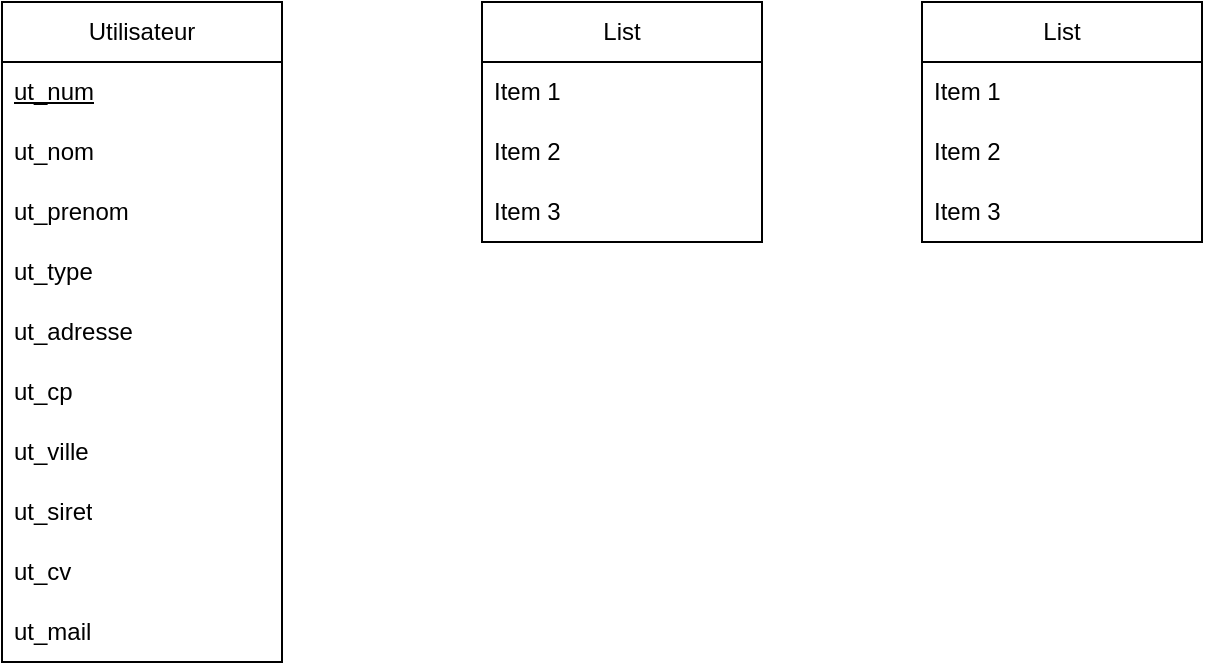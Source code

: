 <mxfile version="20.7.4" type="github">
  <diagram id="RKqH6QKQYmLNY-bdnL09" name="Page-1">
    <mxGraphModel dx="1194" dy="764" grid="1" gridSize="10" guides="1" tooltips="1" connect="1" arrows="1" fold="1" page="1" pageScale="1" pageWidth="827" pageHeight="1169" math="0" shadow="0">
      <root>
        <mxCell id="0" />
        <mxCell id="1" parent="0" />
        <mxCell id="12CUieCOk4w_82OdE9bO-1" value="List" style="swimlane;fontStyle=0;childLayout=stackLayout;horizontal=1;startSize=30;horizontalStack=0;resizeParent=1;resizeParentMax=0;resizeLast=0;collapsible=1;marginBottom=0;whiteSpace=wrap;html=1;" vertex="1" parent="1">
          <mxGeometry x="500" y="80" width="140" height="120" as="geometry" />
        </mxCell>
        <mxCell id="12CUieCOk4w_82OdE9bO-2" value="Item 1" style="text;strokeColor=none;fillColor=none;align=left;verticalAlign=middle;spacingLeft=4;spacingRight=4;overflow=hidden;points=[[0,0.5],[1,0.5]];portConstraint=eastwest;rotatable=0;whiteSpace=wrap;html=1;" vertex="1" parent="12CUieCOk4w_82OdE9bO-1">
          <mxGeometry y="30" width="140" height="30" as="geometry" />
        </mxCell>
        <mxCell id="12CUieCOk4w_82OdE9bO-3" value="Item 2" style="text;strokeColor=none;fillColor=none;align=left;verticalAlign=middle;spacingLeft=4;spacingRight=4;overflow=hidden;points=[[0,0.5],[1,0.5]];portConstraint=eastwest;rotatable=0;whiteSpace=wrap;html=1;" vertex="1" parent="12CUieCOk4w_82OdE9bO-1">
          <mxGeometry y="60" width="140" height="30" as="geometry" />
        </mxCell>
        <mxCell id="12CUieCOk4w_82OdE9bO-4" value="Item 3" style="text;strokeColor=none;fillColor=none;align=left;verticalAlign=middle;spacingLeft=4;spacingRight=4;overflow=hidden;points=[[0,0.5],[1,0.5]];portConstraint=eastwest;rotatable=0;whiteSpace=wrap;html=1;" vertex="1" parent="12CUieCOk4w_82OdE9bO-1">
          <mxGeometry y="90" width="140" height="30" as="geometry" />
        </mxCell>
        <mxCell id="12CUieCOk4w_82OdE9bO-5" value="List" style="swimlane;fontStyle=0;childLayout=stackLayout;horizontal=1;startSize=30;horizontalStack=0;resizeParent=1;resizeParentMax=0;resizeLast=0;collapsible=1;marginBottom=0;whiteSpace=wrap;html=1;" vertex="1" parent="1">
          <mxGeometry x="280" y="80" width="140" height="120" as="geometry" />
        </mxCell>
        <mxCell id="12CUieCOk4w_82OdE9bO-6" value="Item 1" style="text;strokeColor=none;fillColor=none;align=left;verticalAlign=middle;spacingLeft=4;spacingRight=4;overflow=hidden;points=[[0,0.5],[1,0.5]];portConstraint=eastwest;rotatable=0;whiteSpace=wrap;html=1;" vertex="1" parent="12CUieCOk4w_82OdE9bO-5">
          <mxGeometry y="30" width="140" height="30" as="geometry" />
        </mxCell>
        <mxCell id="12CUieCOk4w_82OdE9bO-7" value="Item 2" style="text;strokeColor=none;fillColor=none;align=left;verticalAlign=middle;spacingLeft=4;spacingRight=4;overflow=hidden;points=[[0,0.5],[1,0.5]];portConstraint=eastwest;rotatable=0;whiteSpace=wrap;html=1;" vertex="1" parent="12CUieCOk4w_82OdE9bO-5">
          <mxGeometry y="60" width="140" height="30" as="geometry" />
        </mxCell>
        <mxCell id="12CUieCOk4w_82OdE9bO-8" value="Item 3" style="text;strokeColor=none;fillColor=none;align=left;verticalAlign=middle;spacingLeft=4;spacingRight=4;overflow=hidden;points=[[0,0.5],[1,0.5]];portConstraint=eastwest;rotatable=0;whiteSpace=wrap;html=1;" vertex="1" parent="12CUieCOk4w_82OdE9bO-5">
          <mxGeometry y="90" width="140" height="30" as="geometry" />
        </mxCell>
        <mxCell id="12CUieCOk4w_82OdE9bO-9" value="Utilisateur" style="swimlane;fontStyle=0;childLayout=stackLayout;horizontal=1;startSize=30;horizontalStack=0;resizeParent=1;resizeParentMax=0;resizeLast=0;collapsible=1;marginBottom=0;whiteSpace=wrap;html=1;" vertex="1" parent="1">
          <mxGeometry x="40" y="80" width="140" height="330" as="geometry" />
        </mxCell>
        <mxCell id="12CUieCOk4w_82OdE9bO-10" value="&lt;u&gt;ut_num&lt;/u&gt;" style="text;strokeColor=none;fillColor=none;align=left;verticalAlign=middle;spacingLeft=4;spacingRight=4;overflow=hidden;points=[[0,0.5],[1,0.5]];portConstraint=eastwest;rotatable=0;whiteSpace=wrap;html=1;" vertex="1" parent="12CUieCOk4w_82OdE9bO-9">
          <mxGeometry y="30" width="140" height="30" as="geometry" />
        </mxCell>
        <mxCell id="12CUieCOk4w_82OdE9bO-11" value="ut_nom" style="text;strokeColor=none;fillColor=none;align=left;verticalAlign=middle;spacingLeft=4;spacingRight=4;overflow=hidden;points=[[0,0.5],[1,0.5]];portConstraint=eastwest;rotatable=0;whiteSpace=wrap;html=1;" vertex="1" parent="12CUieCOk4w_82OdE9bO-9">
          <mxGeometry y="60" width="140" height="30" as="geometry" />
        </mxCell>
        <mxCell id="12CUieCOk4w_82OdE9bO-12" value="ut_prenom" style="text;strokeColor=none;fillColor=none;align=left;verticalAlign=middle;spacingLeft=4;spacingRight=4;overflow=hidden;points=[[0,0.5],[1,0.5]];portConstraint=eastwest;rotatable=0;whiteSpace=wrap;html=1;" vertex="1" parent="12CUieCOk4w_82OdE9bO-9">
          <mxGeometry y="90" width="140" height="30" as="geometry" />
        </mxCell>
        <mxCell id="12CUieCOk4w_82OdE9bO-19" value="ut_type" style="text;strokeColor=none;fillColor=none;align=left;verticalAlign=middle;spacingLeft=4;spacingRight=4;overflow=hidden;points=[[0,0.5],[1,0.5]];portConstraint=eastwest;rotatable=0;whiteSpace=wrap;html=1;" vertex="1" parent="12CUieCOk4w_82OdE9bO-9">
          <mxGeometry y="120" width="140" height="30" as="geometry" />
        </mxCell>
        <mxCell id="12CUieCOk4w_82OdE9bO-18" value="ut_adresse" style="text;strokeColor=none;fillColor=none;align=left;verticalAlign=middle;spacingLeft=4;spacingRight=4;overflow=hidden;points=[[0,0.5],[1,0.5]];portConstraint=eastwest;rotatable=0;whiteSpace=wrap;html=1;" vertex="1" parent="12CUieCOk4w_82OdE9bO-9">
          <mxGeometry y="150" width="140" height="30" as="geometry" />
        </mxCell>
        <mxCell id="12CUieCOk4w_82OdE9bO-17" value="ut_cp" style="text;strokeColor=none;fillColor=none;align=left;verticalAlign=middle;spacingLeft=4;spacingRight=4;overflow=hidden;points=[[0,0.5],[1,0.5]];portConstraint=eastwest;rotatable=0;whiteSpace=wrap;html=1;" vertex="1" parent="12CUieCOk4w_82OdE9bO-9">
          <mxGeometry y="180" width="140" height="30" as="geometry" />
        </mxCell>
        <mxCell id="12CUieCOk4w_82OdE9bO-16" value="ut_ville" style="text;strokeColor=none;fillColor=none;align=left;verticalAlign=middle;spacingLeft=4;spacingRight=4;overflow=hidden;points=[[0,0.5],[1,0.5]];portConstraint=eastwest;rotatable=0;whiteSpace=wrap;html=1;" vertex="1" parent="12CUieCOk4w_82OdE9bO-9">
          <mxGeometry y="210" width="140" height="30" as="geometry" />
        </mxCell>
        <mxCell id="12CUieCOk4w_82OdE9bO-15" value="ut_siret" style="text;strokeColor=none;fillColor=none;align=left;verticalAlign=middle;spacingLeft=4;spacingRight=4;overflow=hidden;points=[[0,0.5],[1,0.5]];portConstraint=eastwest;rotatable=0;whiteSpace=wrap;html=1;" vertex="1" parent="12CUieCOk4w_82OdE9bO-9">
          <mxGeometry y="240" width="140" height="30" as="geometry" />
        </mxCell>
        <mxCell id="12CUieCOk4w_82OdE9bO-14" value="ut_cv" style="text;strokeColor=none;fillColor=none;align=left;verticalAlign=middle;spacingLeft=4;spacingRight=4;overflow=hidden;points=[[0,0.5],[1,0.5]];portConstraint=eastwest;rotatable=0;whiteSpace=wrap;html=1;" vertex="1" parent="12CUieCOk4w_82OdE9bO-9">
          <mxGeometry y="270" width="140" height="30" as="geometry" />
        </mxCell>
        <mxCell id="12CUieCOk4w_82OdE9bO-13" value="ut_mail" style="text;strokeColor=none;fillColor=none;align=left;verticalAlign=middle;spacingLeft=4;spacingRight=4;overflow=hidden;points=[[0,0.5],[1,0.5]];portConstraint=eastwest;rotatable=0;whiteSpace=wrap;html=1;" vertex="1" parent="12CUieCOk4w_82OdE9bO-9">
          <mxGeometry y="300" width="140" height="30" as="geometry" />
        </mxCell>
      </root>
    </mxGraphModel>
  </diagram>
</mxfile>
